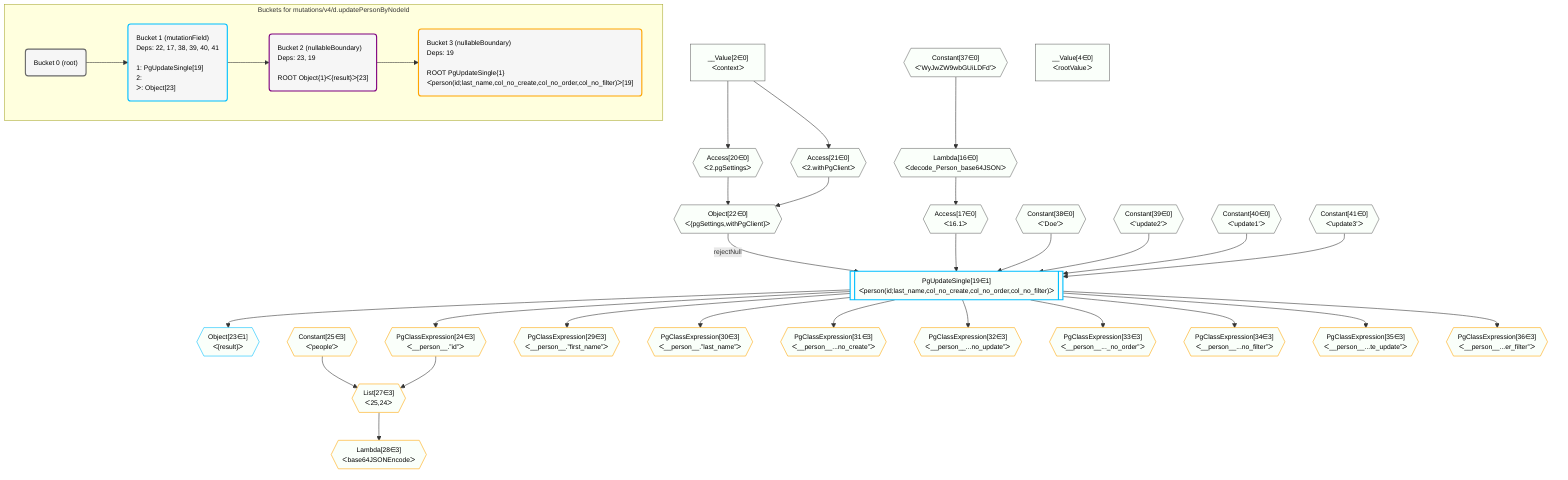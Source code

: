 %%{init: {'themeVariables': { 'fontSize': '12px'}}}%%
graph TD
    classDef path fill:#eee,stroke:#000,color:#000
    classDef plan fill:#fff,stroke-width:1px,color:#000
    classDef itemplan fill:#fff,stroke-width:2px,color:#000
    classDef unbatchedplan fill:#dff,stroke-width:1px,color:#000
    classDef sideeffectplan fill:#fcc,stroke-width:2px,color:#000
    classDef bucket fill:#f6f6f6,color:#000,stroke-width:2px,text-align:left


    %% plan dependencies
    Object22{{"Object[22∈0]<br />ᐸ{pgSettings,withPgClient}ᐳ"}}:::plan
    Access20{{"Access[20∈0]<br />ᐸ2.pgSettingsᐳ"}}:::plan
    Access21{{"Access[21∈0]<br />ᐸ2.withPgClientᐳ"}}:::plan
    Access20 & Access21 --> Object22
    Lambda16{{"Lambda[16∈0]<br />ᐸdecode_Person_base64JSONᐳ"}}:::plan
    Constant37{{"Constant[37∈0]<br />ᐸ'WyJwZW9wbGUiLDFd'ᐳ"}}:::plan
    Constant37 --> Lambda16
    Access17{{"Access[17∈0]<br />ᐸ16.1ᐳ"}}:::plan
    Lambda16 --> Access17
    __Value2["__Value[2∈0]<br />ᐸcontextᐳ"]:::plan
    __Value2 --> Access20
    __Value2 --> Access21
    __Value4["__Value[4∈0]<br />ᐸrootValueᐳ"]:::plan
    Constant38{{"Constant[38∈0]<br />ᐸ'Doe'ᐳ"}}:::plan
    Constant39{{"Constant[39∈0]<br />ᐸ'update2'ᐳ"}}:::plan
    Constant40{{"Constant[40∈0]<br />ᐸ'update1'ᐳ"}}:::plan
    Constant41{{"Constant[41∈0]<br />ᐸ'update3'ᐳ"}}:::plan
    PgUpdateSingle19[["PgUpdateSingle[19∈1]<br />ᐸperson(id;last_name,col_no_create,col_no_order,col_no_filter)ᐳ"]]:::sideeffectplan
    Object22 -->|rejectNull| PgUpdateSingle19
    Access17 & Constant38 & Constant39 & Constant40 & Constant41 --> PgUpdateSingle19
    Object23{{"Object[23∈1]<br />ᐸ{result}ᐳ"}}:::plan
    PgUpdateSingle19 --> Object23
    List27{{"List[27∈3]<br />ᐸ25,24ᐳ"}}:::plan
    Constant25{{"Constant[25∈3]<br />ᐸ'people'ᐳ"}}:::plan
    PgClassExpression24{{"PgClassExpression[24∈3]<br />ᐸ__person__.”id”ᐳ"}}:::plan
    Constant25 & PgClassExpression24 --> List27
    PgUpdateSingle19 --> PgClassExpression24
    Lambda28{{"Lambda[28∈3]<br />ᐸbase64JSONEncodeᐳ"}}:::plan
    List27 --> Lambda28
    PgClassExpression29{{"PgClassExpression[29∈3]<br />ᐸ__person__.”first_name”ᐳ"}}:::plan
    PgUpdateSingle19 --> PgClassExpression29
    PgClassExpression30{{"PgClassExpression[30∈3]<br />ᐸ__person__.”last_name”ᐳ"}}:::plan
    PgUpdateSingle19 --> PgClassExpression30
    PgClassExpression31{{"PgClassExpression[31∈3]<br />ᐸ__person__...no_create”ᐳ"}}:::plan
    PgUpdateSingle19 --> PgClassExpression31
    PgClassExpression32{{"PgClassExpression[32∈3]<br />ᐸ__person__...no_update”ᐳ"}}:::plan
    PgUpdateSingle19 --> PgClassExpression32
    PgClassExpression33{{"PgClassExpression[33∈3]<br />ᐸ__person__..._no_order”ᐳ"}}:::plan
    PgUpdateSingle19 --> PgClassExpression33
    PgClassExpression34{{"PgClassExpression[34∈3]<br />ᐸ__person__...no_filter”ᐳ"}}:::plan
    PgUpdateSingle19 --> PgClassExpression34
    PgClassExpression35{{"PgClassExpression[35∈3]<br />ᐸ__person__...te_update”ᐳ"}}:::plan
    PgUpdateSingle19 --> PgClassExpression35
    PgClassExpression36{{"PgClassExpression[36∈3]<br />ᐸ__person__...er_filter”ᐳ"}}:::plan
    PgUpdateSingle19 --> PgClassExpression36

    %% define steps

    subgraph "Buckets for mutations/v4/d.updatePersonByNodeId"
    Bucket0("Bucket 0 (root)"):::bucket
    classDef bucket0 stroke:#696969
    class Bucket0,__Value2,__Value4,Lambda16,Access17,Access20,Access21,Object22,Constant37,Constant38,Constant39,Constant40,Constant41 bucket0
    Bucket1("Bucket 1 (mutationField)<br />Deps: 22, 17, 38, 39, 40, 41<br /><br />1: PgUpdateSingle[19]<br />2: <br />ᐳ: Object[23]"):::bucket
    classDef bucket1 stroke:#00bfff
    class Bucket1,PgUpdateSingle19,Object23 bucket1
    Bucket2("Bucket 2 (nullableBoundary)<br />Deps: 23, 19<br /><br />ROOT Object{1}ᐸ{result}ᐳ[23]"):::bucket
    classDef bucket2 stroke:#7f007f
    class Bucket2 bucket2
    Bucket3("Bucket 3 (nullableBoundary)<br />Deps: 19<br /><br />ROOT PgUpdateSingle{1}ᐸperson(id;last_name,col_no_create,col_no_order,col_no_filter)ᐳ[19]"):::bucket
    classDef bucket3 stroke:#ffa500
    class Bucket3,PgClassExpression24,Constant25,List27,Lambda28,PgClassExpression29,PgClassExpression30,PgClassExpression31,PgClassExpression32,PgClassExpression33,PgClassExpression34,PgClassExpression35,PgClassExpression36 bucket3
    Bucket0 --> Bucket1
    Bucket1 --> Bucket2
    Bucket2 --> Bucket3
    classDef unary fill:#fafffa,borderWidth:8px
    class Object22,Lambda16,Access17,Access20,Access21,__Value2,__Value4,Constant37,Constant38,Constant39,Constant40,Constant41,PgUpdateSingle19,Object23,List27,PgClassExpression24,Lambda28,PgClassExpression29,PgClassExpression30,PgClassExpression31,PgClassExpression32,PgClassExpression33,PgClassExpression34,PgClassExpression35,PgClassExpression36,Constant25 unary
    end